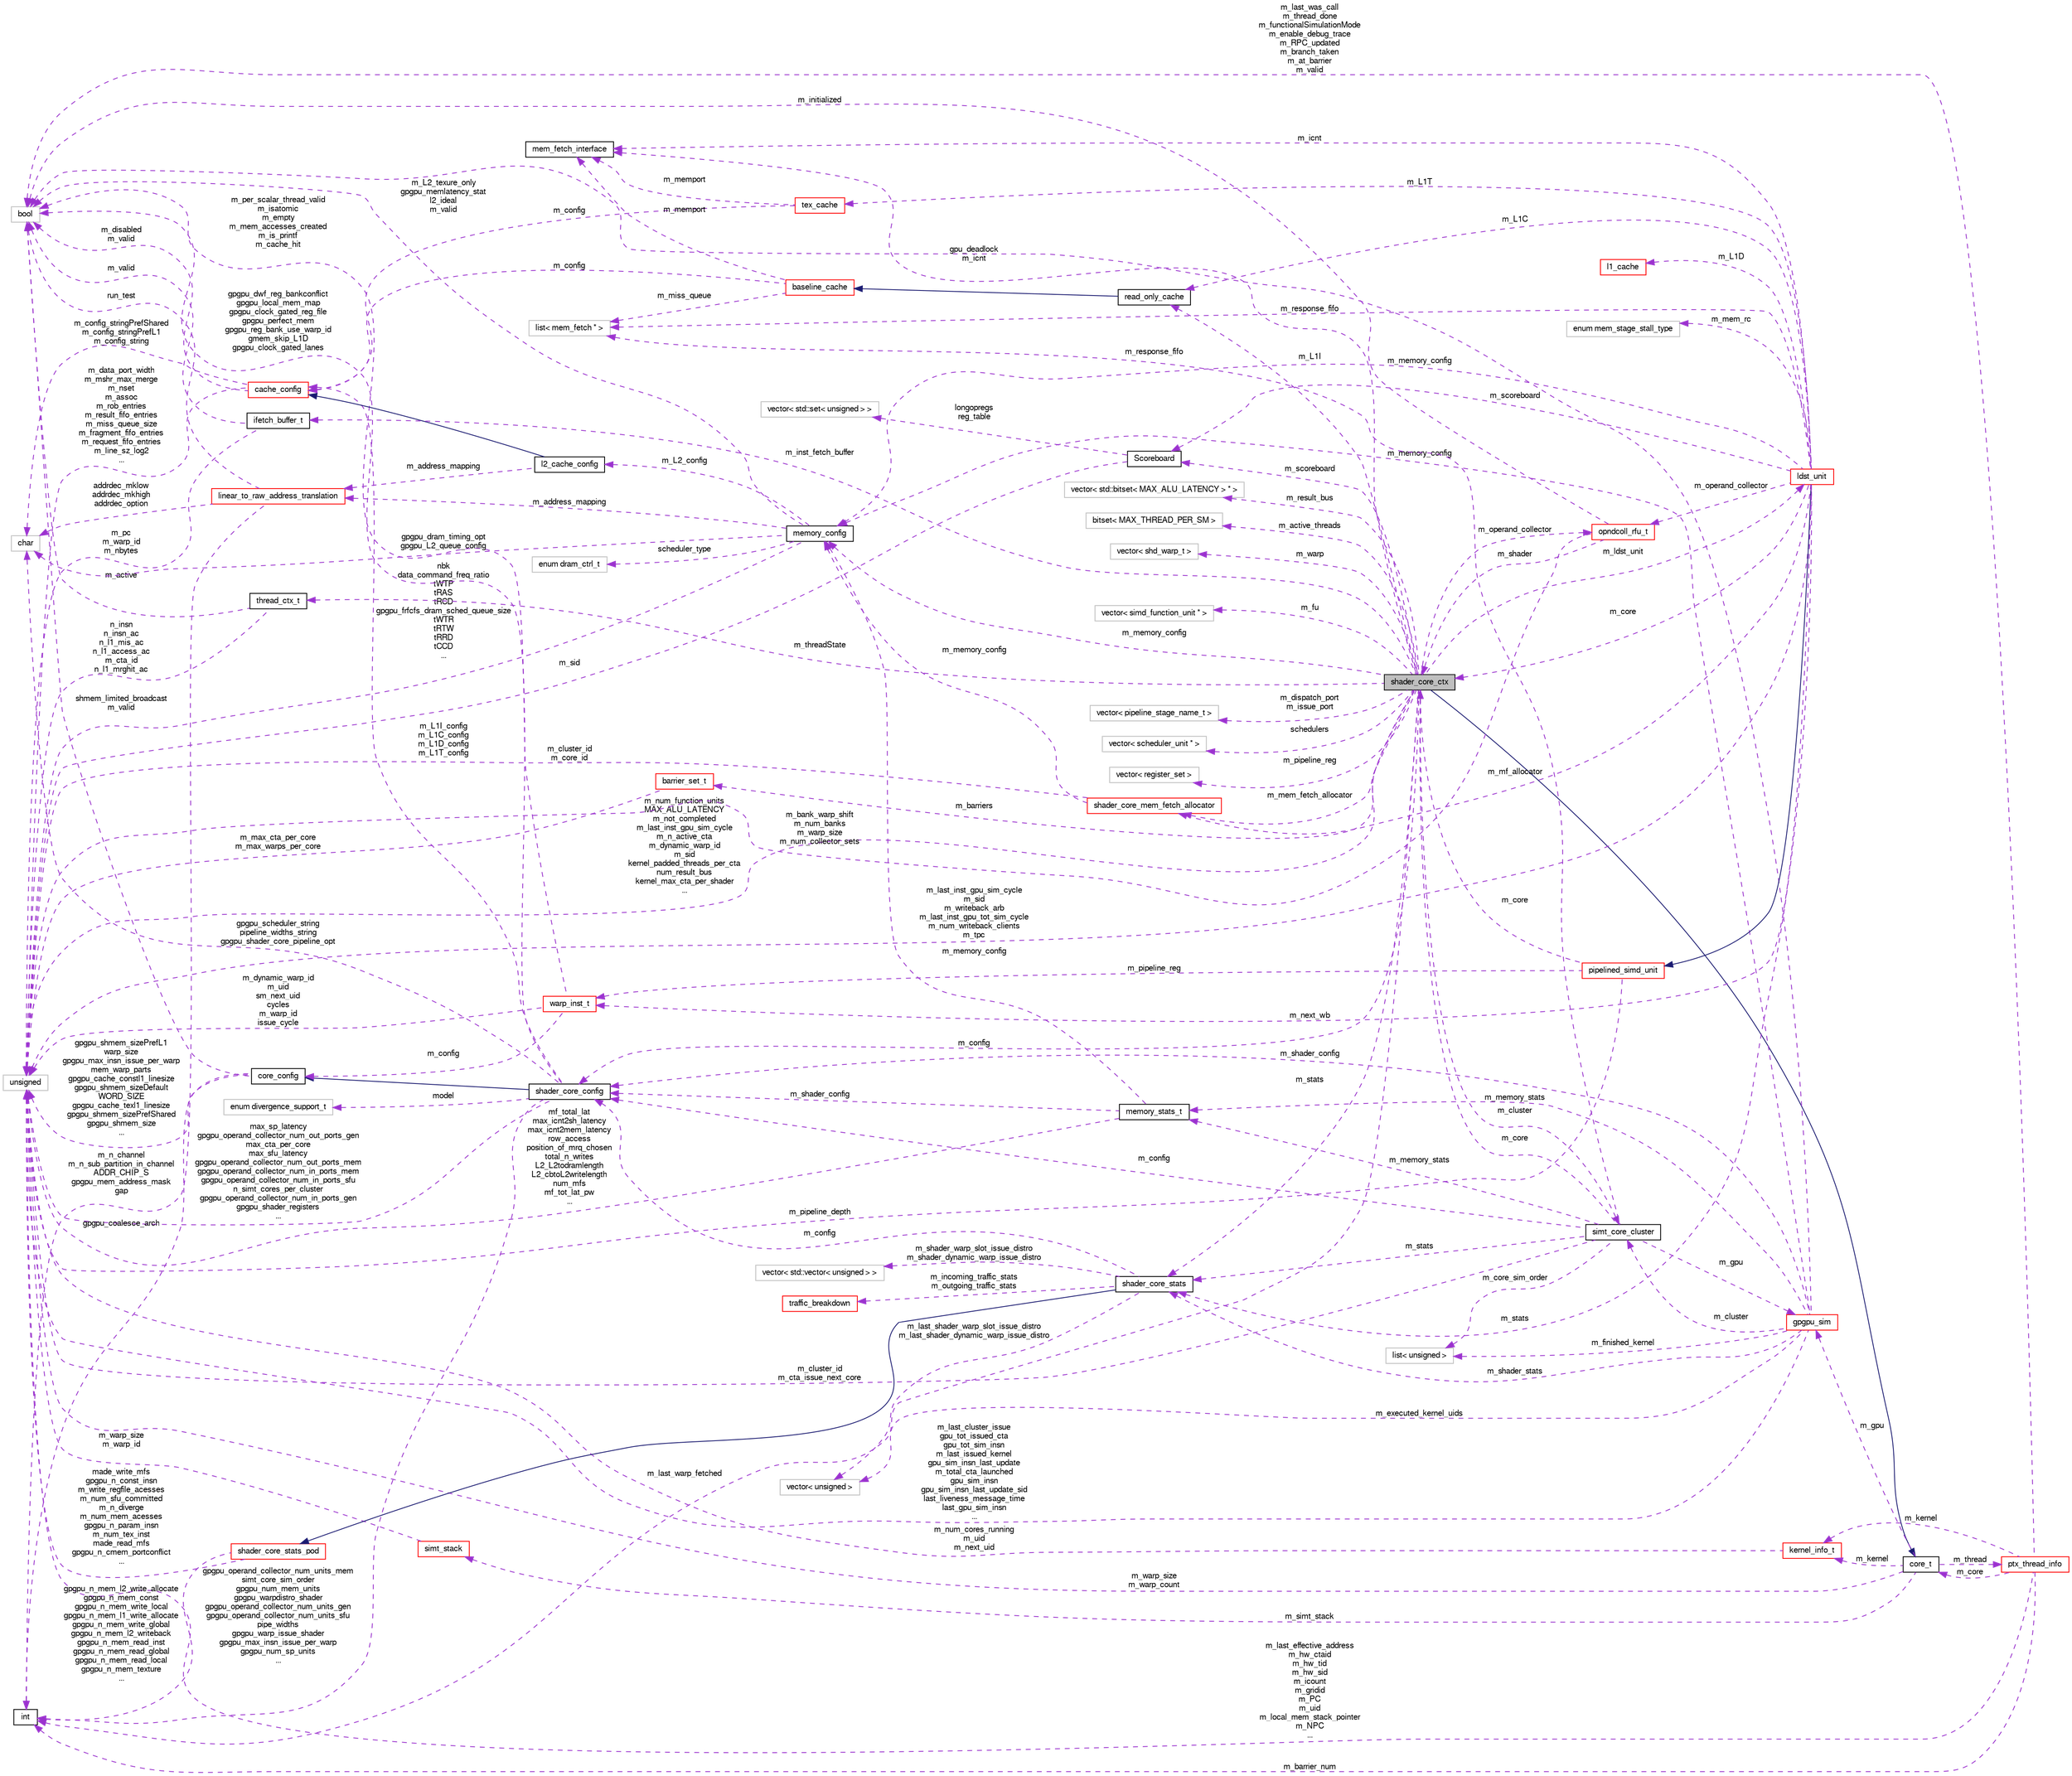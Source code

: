 digraph G
{
  bgcolor="transparent";
  edge [fontname="FreeSans",fontsize="10",labelfontname="FreeSans",labelfontsize="10"];
  node [fontname="FreeSans",fontsize="10",shape=record];
  rankdir=LR;
  Node1 [label="shader_core_ctx",height=0.2,width=0.4,color="black", fillcolor="grey75", style="filled" fontcolor="black"];
  Node2 -> Node1 [dir=back,color="midnightblue",fontsize="10",style="solid",fontname="FreeSans"];
  Node2 [label="core_t",height=0.2,width=0.4,color="black",URL="$classcore__t.html"];
  Node3 -> Node2 [dir=back,color="darkorchid3",fontsize="10",style="dashed",label="m_simt_stack",fontname="FreeSans"];
  Node3 [label="simt_stack",height=0.2,width=0.4,color="red",URL="$classsimt__stack.html"];
  Node4 -> Node3 [dir=back,color="darkorchid3",fontsize="10",style="dashed",label="m_warp_size\nm_warp_id",fontname="FreeSans"];
  Node4 [label="unsigned",height=0.2,width=0.4,color="grey75"];
  Node5 -> Node2 [dir=back,color="darkorchid3",fontsize="10",style="dashed",label="m_gpu",fontname="FreeSans"];
  Node5 [label="gpgpu_sim",height=0.2,width=0.4,color="red",URL="$classgpgpu__sim.html"];
  Node6 -> Node5 [dir=back,color="darkorchid3",fontsize="10",style="dashed",label="m_shader_config",fontname="FreeSans"];
  Node6 [label="shader_core_config",height=0.2,width=0.4,color="black",URL="$structshader__core__config.html"];
  Node7 -> Node6 [dir=back,color="midnightblue",fontsize="10",style="solid",fontname="FreeSans"];
  Node7 [label="core_config",height=0.2,width=0.4,color="black",URL="$structcore__config.html"];
  Node8 -> Node7 [dir=back,color="darkorchid3",fontsize="10",style="dashed",label="gpgpu_coalesce_arch",fontname="FreeSans"];
  Node8 [label="int",height=0.2,width=0.4,color="black",URL="$classint.html"];
  Node9 -> Node7 [dir=back,color="darkorchid3",fontsize="10",style="dashed",label="shmem_limited_broadcast\nm_valid",fontname="FreeSans"];
  Node9 [label="bool",height=0.2,width=0.4,color="grey75"];
  Node4 -> Node7 [dir=back,color="darkorchid3",fontsize="10",style="dashed",label="gpgpu_shmem_sizePrefL1\nwarp_size\ngpgpu_max_insn_issue_per_warp\nmem_warp_parts\ngpgpu_cache_constl1_linesize\ngpgpu_shmem_sizeDefault\nWORD_SIZE\ngpgpu_cache_texl1_linesize\ngpgpu_shmem_sizePrefShared\ngpgpu_shmem_size\n...",fontname="FreeSans"];
  Node10 -> Node6 [dir=back,color="darkorchid3",fontsize="10",style="dashed",label="gpgpu_scheduler_string\npipeline_widths_string\ngpgpu_shader_core_pipeline_opt",fontname="FreeSans"];
  Node10 [label="char",height=0.2,width=0.4,color="grey75"];
  Node11 -> Node6 [dir=back,color="darkorchid3",fontsize="10",style="dashed",label="model",fontname="FreeSans"];
  Node11 [label="enum divergence_support_t",height=0.2,width=0.4,color="grey75"];
  Node8 -> Node6 [dir=back,color="darkorchid3",fontsize="10",style="dashed",label="gpgpu_operand_collector_num_units_mem\nsimt_core_sim_order\ngpgpu_num_mem_units\ngpgpu_warpdistro_shader\ngpgpu_operand_collector_num_units_gen\ngpgpu_operand_collector_num_units_sfu\npipe_widths\ngpgpu_warp_issue_shader\ngpgpu_max_insn_issue_per_warp\ngpgpu_num_sp_units\n...",fontname="FreeSans"];
  Node9 -> Node6 [dir=back,color="darkorchid3",fontsize="10",style="dashed",label="gpgpu_dwf_reg_bankconflict\ngpgpu_local_mem_map\ngpgpu_clock_gated_reg_file\ngpgpu_perfect_mem\ngpgpu_reg_bank_use_warp_id\ngmem_skip_L1D\ngpgpu_clock_gated_lanes",fontname="FreeSans"];
  Node12 -> Node6 [dir=back,color="darkorchid3",fontsize="10",style="dashed",label="m_L1I_config\nm_L1C_config\nm_L1D_config\nm_L1T_config",fontname="FreeSans"];
  Node12 [label="cache_config",height=0.2,width=0.4,color="red",URL="$classcache__config.html"];
  Node10 -> Node12 [dir=back,color="darkorchid3",fontsize="10",style="dashed",label="m_config_stringPrefShared\nm_config_stringPrefL1\nm_config_string",fontname="FreeSans"];
  Node9 -> Node12 [dir=back,color="darkorchid3",fontsize="10",style="dashed",label="m_disabled\nm_valid",fontname="FreeSans"];
  Node4 -> Node12 [dir=back,color="darkorchid3",fontsize="10",style="dashed",label="m_data_port_width\nm_mshr_max_merge\nm_nset\nm_assoc\nm_rob_entries\nm_result_fifo_entries\nm_miss_queue_size\nm_fragment_fifo_entries\nm_request_fifo_entries\nm_line_sz_log2\n...",fontname="FreeSans"];
  Node4 -> Node6 [dir=back,color="darkorchid3",fontsize="10",style="dashed",label="max_sp_latency\ngpgpu_operand_collector_num_out_ports_gen\nmax_cta_per_core\nmax_sfu_latency\ngpgpu_operand_collector_num_out_ports_mem\ngpgpu_operand_collector_num_in_ports_mem\ngpgpu_operand_collector_num_in_ports_sfu\nn_simt_cores_per_cluster\ngpgpu_operand_collector_num_in_ports_gen\ngpgpu_shader_registers\n...",fontname="FreeSans"];
  Node13 -> Node5 [dir=back,color="darkorchid3",fontsize="10",style="dashed",label="m_cluster",fontname="FreeSans"];
  Node13 [label="simt_core_cluster",height=0.2,width=0.4,color="black",URL="$classsimt__core__cluster.html"];
  Node6 -> Node13 [dir=back,color="darkorchid3",fontsize="10",style="dashed",label="m_config",fontname="FreeSans"];
  Node14 -> Node13 [dir=back,color="darkorchid3",fontsize="10",style="dashed",label="m_stats",fontname="FreeSans"];
  Node14 [label="shader_core_stats",height=0.2,width=0.4,color="black",URL="$classshader__core__stats.html"];
  Node15 -> Node14 [dir=back,color="midnightblue",fontsize="10",style="solid",fontname="FreeSans"];
  Node15 [label="shader_core_stats_pod",height=0.2,width=0.4,color="red",URL="$structshader__core__stats__pod.html"];
  Node8 -> Node15 [dir=back,color="darkorchid3",fontsize="10",style="dashed",label="gpgpu_n_mem_l2_write_allocate\ngpgpu_n_mem_const\ngpgpu_n_mem_write_local\ngpgpu_n_mem_l1_write_allocate\ngpgpu_n_mem_write_global\ngpgpu_n_mem_l2_writeback\ngpgpu_n_mem_read_inst\ngpgpu_n_mem_read_global\ngpgpu_n_mem_read_local\ngpgpu_n_mem_texture\n...",fontname="FreeSans"];
  Node4 -> Node15 [dir=back,color="darkorchid3",fontsize="10",style="dashed",label="made_write_mfs\ngpgpu_n_const_insn\nm_write_regfile_acesses\nm_num_sfu_committed\nm_n_diverge\nm_num_mem_acesses\ngpgpu_n_param_insn\nm_num_tex_inst\nmade_read_mfs\ngpgpu_n_cmem_portconflict\n...",fontname="FreeSans"];
  Node16 -> Node14 [dir=back,color="darkorchid3",fontsize="10",style="dashed",label="m_incoming_traffic_stats\nm_outgoing_traffic_stats",fontname="FreeSans"];
  Node16 [label="traffic_breakdown",height=0.2,width=0.4,color="red",URL="$classtraffic__breakdown.html"];
  Node6 -> Node14 [dir=back,color="darkorchid3",fontsize="10",style="dashed",label="m_config",fontname="FreeSans"];
  Node17 -> Node14 [dir=back,color="darkorchid3",fontsize="10",style="dashed",label="m_last_shader_warp_slot_issue_distro\nm_last_shader_dynamic_warp_issue_distro",fontname="FreeSans"];
  Node17 [label="vector\< unsigned \>",height=0.2,width=0.4,color="grey75"];
  Node18 -> Node14 [dir=back,color="darkorchid3",fontsize="10",style="dashed",label="m_shader_warp_slot_issue_distro\nm_shader_dynamic_warp_issue_distro",fontname="FreeSans"];
  Node18 [label="vector\< std::vector\< unsigned \> \>",height=0.2,width=0.4,color="grey75"];
  Node19 -> Node13 [dir=back,color="darkorchid3",fontsize="10",style="dashed",label="m_memory_stats",fontname="FreeSans"];
  Node19 [label="memory_stats_t",height=0.2,width=0.4,color="black",URL="$classmemory__stats__t.html"];
  Node6 -> Node19 [dir=back,color="darkorchid3",fontsize="10",style="dashed",label="m_shader_config",fontname="FreeSans"];
  Node20 -> Node19 [dir=back,color="darkorchid3",fontsize="10",style="dashed",label="m_memory_config",fontname="FreeSans"];
  Node20 [label="memory_config",height=0.2,width=0.4,color="black",URL="$structmemory__config.html"];
  Node21 -> Node20 [dir=back,color="darkorchid3",fontsize="10",style="dashed",label="scheduler_type",fontname="FreeSans"];
  Node21 [label="enum dram_ctrl_t",height=0.2,width=0.4,color="grey75"];
  Node10 -> Node20 [dir=back,color="darkorchid3",fontsize="10",style="dashed",label="gpgpu_dram_timing_opt\ngpgpu_L2_queue_config",fontname="FreeSans"];
  Node9 -> Node20 [dir=back,color="darkorchid3",fontsize="10",style="dashed",label="m_L2_texure_only\ngpgpu_memlatency_stat\nl2_ideal\nm_valid",fontname="FreeSans"];
  Node4 -> Node20 [dir=back,color="darkorchid3",fontsize="10",style="dashed",label="nbk\ndata_command_freq_ratio\ntWTP\ntRAS\ntRCD\ngpgpu_frfcfs_dram_sched_queue_size\ntWTR\ntRTW\ntRRD\ntCCD\n...",fontname="FreeSans"];
  Node22 -> Node20 [dir=back,color="darkorchid3",fontsize="10",style="dashed",label="m_address_mapping",fontname="FreeSans"];
  Node22 [label="linear_to_raw_address_translation",height=0.2,width=0.4,color="red",URL="$classlinear__to__raw__address__translation.html"];
  Node10 -> Node22 [dir=back,color="darkorchid3",fontsize="10",style="dashed",label="addrdec_mklow\naddrdec_mkhigh\naddrdec_option",fontname="FreeSans"];
  Node8 -> Node22 [dir=back,color="darkorchid3",fontsize="10",style="dashed",label="m_n_channel\nm_n_sub_partition_in_channel\nADDR_CHIP_S\ngpgpu_mem_address_mask\ngap",fontname="FreeSans"];
  Node9 -> Node22 [dir=back,color="darkorchid3",fontsize="10",style="dashed",label="run_test",fontname="FreeSans"];
  Node23 -> Node20 [dir=back,color="darkorchid3",fontsize="10",style="dashed",label="m_L2_config",fontname="FreeSans"];
  Node23 [label="l2_cache_config",height=0.2,width=0.4,color="black",URL="$classl2__cache__config.html"];
  Node12 -> Node23 [dir=back,color="midnightblue",fontsize="10",style="solid",fontname="FreeSans"];
  Node22 -> Node23 [dir=back,color="darkorchid3",fontsize="10",style="dashed",label="m_address_mapping",fontname="FreeSans"];
  Node4 -> Node19 [dir=back,color="darkorchid3",fontsize="10",style="dashed",label="mf_total_lat\nmax_icnt2sh_latency\nmax_icnt2mem_latency\nrow_access\nposition_of_mrq_chosen\ntotal_n_writes\nL2_L2todramlength\nL2_cbtoL2writelength\nnum_mfs\nmf_tot_lat_pw\n...",fontname="FreeSans"];
  Node24 -> Node13 [dir=back,color="darkorchid3",fontsize="10",style="dashed",label="m_core_sim_order",fontname="FreeSans"];
  Node24 [label="list\< unsigned \>",height=0.2,width=0.4,color="grey75"];
  Node5 -> Node13 [dir=back,color="darkorchid3",fontsize="10",style="dashed",label="m_gpu",fontname="FreeSans"];
  Node25 -> Node13 [dir=back,color="darkorchid3",fontsize="10",style="dashed",label="m_response_fifo",fontname="FreeSans"];
  Node25 [label="list\< mem_fetch * \>",height=0.2,width=0.4,color="grey75"];
  Node1 -> Node13 [dir=back,color="darkorchid3",fontsize="10",style="dashed",label="m_core",fontname="FreeSans"];
  Node4 -> Node13 [dir=back,color="darkorchid3",fontsize="10",style="dashed",label="m_cluster_id\nm_cta_issue_next_core",fontname="FreeSans"];
  Node17 -> Node5 [dir=back,color="darkorchid3",fontsize="10",style="dashed",label="m_executed_kernel_uids",fontname="FreeSans"];
  Node14 -> Node5 [dir=back,color="darkorchid3",fontsize="10",style="dashed",label="m_shader_stats",fontname="FreeSans"];
  Node20 -> Node5 [dir=back,color="darkorchid3",fontsize="10",style="dashed",label="m_memory_config",fontname="FreeSans"];
  Node19 -> Node5 [dir=back,color="darkorchid3",fontsize="10",style="dashed",label="m_memory_stats",fontname="FreeSans"];
  Node9 -> Node5 [dir=back,color="darkorchid3",fontsize="10",style="dashed",label="gpu_deadlock",fontname="FreeSans"];
  Node24 -> Node5 [dir=back,color="darkorchid3",fontsize="10",style="dashed",label="m_finished_kernel",fontname="FreeSans"];
  Node4 -> Node5 [dir=back,color="darkorchid3",fontsize="10",style="dashed",label="m_last_cluster_issue\ngpu_tot_issued_cta\ngpu_tot_sim_insn\nm_last_issued_kernel\ngpu_sim_insn_last_update\nm_total_cta_launched\ngpu_sim_insn\ngpu_sim_insn_last_update_sid\nlast_liveness_message_time\nlast_gpu_sim_insn\n...",fontname="FreeSans"];
  Node4 -> Node2 [dir=back,color="darkorchid3",fontsize="10",style="dashed",label="m_warp_size\nm_warp_count",fontname="FreeSans"];
  Node26 -> Node2 [dir=back,color="darkorchid3",fontsize="10",style="dashed",label="m_thread",fontname="FreeSans"];
  Node26 [label="ptx_thread_info",height=0.2,width=0.4,color="red",URL="$classptx__thread__info.html"];
  Node2 -> Node26 [dir=back,color="darkorchid3",fontsize="10",style="dashed",label="m_core",fontname="FreeSans"];
  Node8 -> Node26 [dir=back,color="darkorchid3",fontsize="10",style="dashed",label="m_barrier_num",fontname="FreeSans"];
  Node9 -> Node26 [dir=back,color="darkorchid3",fontsize="10",style="dashed",label="m_last_was_call\nm_thread_done\nm_functionalSimulationMode\nm_enable_debug_trace\nm_RPC_updated\nm_branch_taken\nm_at_barrier\nm_valid",fontname="FreeSans"];
  Node4 -> Node26 [dir=back,color="darkorchid3",fontsize="10",style="dashed",label="m_last_effective_address\nm_hw_ctaid\nm_hw_tid\nm_hw_sid\nm_icount\nm_gridid\nm_PC\nm_uid\nm_local_mem_stack_pointer\nm_NPC\n...",fontname="FreeSans"];
  Node27 -> Node26 [dir=back,color="darkorchid3",fontsize="10",style="dashed",label="m_kernel",fontname="FreeSans"];
  Node27 [label="kernel_info_t",height=0.2,width=0.4,color="red",URL="$classkernel__info__t.html"];
  Node4 -> Node27 [dir=back,color="darkorchid3",fontsize="10",style="dashed",label="m_num_cores_running\nm_uid\nm_next_uid",fontname="FreeSans"];
  Node27 -> Node2 [dir=back,color="darkorchid3",fontsize="10",style="dashed",label="m_kernel",fontname="FreeSans"];
  Node13 -> Node1 [dir=back,color="darkorchid3",fontsize="10",style="dashed",label="m_cluster",fontname="FreeSans"];
  Node6 -> Node1 [dir=back,color="darkorchid3",fontsize="10",style="dashed",label="m_config",fontname="FreeSans"];
  Node28 -> Node1 [dir=back,color="darkorchid3",fontsize="10",style="dashed",label="m_inst_fetch_buffer",fontname="FreeSans"];
  Node28 [label="ifetch_buffer_t",height=0.2,width=0.4,color="black",URL="$structifetch__buffer__t.html"];
  Node9 -> Node28 [dir=back,color="darkorchid3",fontsize="10",style="dashed",label="m_valid",fontname="FreeSans"];
  Node4 -> Node28 [dir=back,color="darkorchid3",fontsize="10",style="dashed",label="m_pc\nm_warp_id\nm_nbytes",fontname="FreeSans"];
  Node29 -> Node1 [dir=back,color="darkorchid3",fontsize="10",style="dashed",label="m_warp",fontname="FreeSans"];
  Node29 [label="vector\< shd_warp_t \>",height=0.2,width=0.4,color="grey75"];
  Node30 -> Node1 [dir=back,color="darkorchid3",fontsize="10",style="dashed",label="m_icnt",fontname="FreeSans"];
  Node30 [label="mem_fetch_interface",height=0.2,width=0.4,color="black",URL="$classmem__fetch__interface.html"];
  Node14 -> Node1 [dir=back,color="darkorchid3",fontsize="10",style="dashed",label="m_stats",fontname="FreeSans"];
  Node20 -> Node1 [dir=back,color="darkorchid3",fontsize="10",style="dashed",label="m_memory_config",fontname="FreeSans"];
  Node31 -> Node1 [dir=back,color="darkorchid3",fontsize="10",style="dashed",label="m_scoreboard",fontname="FreeSans"];
  Node31 [label="Scoreboard",height=0.2,width=0.4,color="black",URL="$classScoreboard.html"];
  Node32 -> Node31 [dir=back,color="darkorchid3",fontsize="10",style="dashed",label="longopregs\nreg_table",fontname="FreeSans"];
  Node32 [label="vector\< std::set\< unsigned \> \>",height=0.2,width=0.4,color="grey75"];
  Node4 -> Node31 [dir=back,color="darkorchid3",fontsize="10",style="dashed",label="m_sid",fontname="FreeSans"];
  Node33 -> Node1 [dir=back,color="darkorchid3",fontsize="10",style="dashed",label="m_fu",fontname="FreeSans"];
  Node33 [label="vector\< simd_function_unit * \>",height=0.2,width=0.4,color="grey75"];
  Node34 -> Node1 [dir=back,color="darkorchid3",fontsize="10",style="dashed",label="m_dispatch_port\nm_issue_port",fontname="FreeSans"];
  Node34 [label="vector\< pipeline_stage_name_t \>",height=0.2,width=0.4,color="grey75"];
  Node8 -> Node1 [dir=back,color="darkorchid3",fontsize="10",style="dashed",label="m_last_warp_fetched",fontname="FreeSans"];
  Node35 -> Node1 [dir=back,color="darkorchid3",fontsize="10",style="dashed",label="m_L1I",fontname="FreeSans"];
  Node35 [label="read_only_cache",height=0.2,width=0.4,color="black",URL="$classread__only__cache.html",tooltip="Read only cache."];
  Node36 -> Node35 [dir=back,color="midnightblue",fontsize="10",style="solid",fontname="FreeSans"];
  Node36 [label="baseline_cache",height=0.2,width=0.4,color="red",URL="$classbaseline__cache.html"];
  Node30 -> Node36 [dir=back,color="darkorchid3",fontsize="10",style="dashed",label="m_memport",fontname="FreeSans"];
  Node25 -> Node36 [dir=back,color="darkorchid3",fontsize="10",style="dashed",label="m_miss_queue",fontname="FreeSans"];
  Node12 -> Node36 [dir=back,color="darkorchid3",fontsize="10",style="dashed",label="m_config",fontname="FreeSans"];
  Node37 -> Node1 [dir=back,color="darkorchid3",fontsize="10",style="dashed",label="m_ldst_unit",fontname="FreeSans"];
  Node37 [label="ldst_unit",height=0.2,width=0.4,color="red",URL="$classldst__unit.html"];
  Node38 -> Node37 [dir=back,color="midnightblue",fontsize="10",style="solid",fontname="FreeSans"];
  Node38 [label="pipelined_simd_unit",height=0.2,width=0.4,color="red",URL="$classpipelined__simd__unit.html"];
  Node39 -> Node38 [dir=back,color="darkorchid3",fontsize="10",style="dashed",label="m_pipeline_reg",fontname="FreeSans"];
  Node39 [label="warp_inst_t",height=0.2,width=0.4,color="red",URL="$classwarp__inst__t.html"];
  Node7 -> Node39 [dir=back,color="darkorchid3",fontsize="10",style="dashed",label="m_config",fontname="FreeSans"];
  Node9 -> Node39 [dir=back,color="darkorchid3",fontsize="10",style="dashed",label="m_per_scalar_thread_valid\nm_isatomic\nm_empty\nm_mem_accesses_created\nm_is_printf\nm_cache_hit",fontname="FreeSans"];
  Node4 -> Node39 [dir=back,color="darkorchid3",fontsize="10",style="dashed",label="m_dynamic_warp_id\nm_uid\nsm_next_uid\ncycles\nm_warp_id\nissue_cycle",fontname="FreeSans"];
  Node1 -> Node38 [dir=back,color="darkorchid3",fontsize="10",style="dashed",label="m_core",fontname="FreeSans"];
  Node4 -> Node38 [dir=back,color="darkorchid3",fontsize="10",style="dashed",label="m_pipeline_depth",fontname="FreeSans"];
  Node40 -> Node37 [dir=back,color="darkorchid3",fontsize="10",style="dashed",label="m_L1D",fontname="FreeSans"];
  Node40 [label="l1_cache",height=0.2,width=0.4,color="red",URL="$classl1__cache.html"];
  Node14 -> Node37 [dir=back,color="darkorchid3",fontsize="10",style="dashed",label="m_stats",fontname="FreeSans"];
  Node39 -> Node37 [dir=back,color="darkorchid3",fontsize="10",style="dashed",label="m_next_wb",fontname="FreeSans"];
  Node41 -> Node37 [dir=back,color="darkorchid3",fontsize="10",style="dashed",label="m_L1T",fontname="FreeSans"];
  Node41 [label="tex_cache",height=0.2,width=0.4,color="red",URL="$classtex__cache.html"];
  Node30 -> Node41 [dir=back,color="darkorchid3",fontsize="10",style="dashed",label="m_memport",fontname="FreeSans"];
  Node12 -> Node41 [dir=back,color="darkorchid3",fontsize="10",style="dashed",label="m_config",fontname="FreeSans"];
  Node30 -> Node37 [dir=back,color="darkorchid3",fontsize="10",style="dashed",label="m_icnt",fontname="FreeSans"];
  Node20 -> Node37 [dir=back,color="darkorchid3",fontsize="10",style="dashed",label="m_memory_config",fontname="FreeSans"];
  Node42 -> Node37 [dir=back,color="darkorchid3",fontsize="10",style="dashed",label="m_mem_rc",fontname="FreeSans"];
  Node42 [label="enum mem_stage_stall_type",height=0.2,width=0.4,color="grey75"];
  Node31 -> Node37 [dir=back,color="darkorchid3",fontsize="10",style="dashed",label="m_scoreboard",fontname="FreeSans"];
  Node35 -> Node37 [dir=back,color="darkorchid3",fontsize="10",style="dashed",label="m_L1C",fontname="FreeSans"];
  Node43 -> Node37 [dir=back,color="darkorchid3",fontsize="10",style="dashed",label="m_mf_allocator",fontname="FreeSans"];
  Node43 [label="shader_core_mem_fetch_allocator",height=0.2,width=0.4,color="red",URL="$classshader__core__mem__fetch__allocator.html"];
  Node20 -> Node43 [dir=back,color="darkorchid3",fontsize="10",style="dashed",label="m_memory_config",fontname="FreeSans"];
  Node4 -> Node43 [dir=back,color="darkorchid3",fontsize="10",style="dashed",label="m_cluster_id\nm_core_id",fontname="FreeSans"];
  Node44 -> Node37 [dir=back,color="darkorchid3",fontsize="10",style="dashed",label="m_operand_collector",fontname="FreeSans"];
  Node44 [label="opndcoll_rfu_t",height=0.2,width=0.4,color="red",URL="$classopndcoll__rfu__t.html"];
  Node9 -> Node44 [dir=back,color="darkorchid3",fontsize="10",style="dashed",label="m_initialized",fontname="FreeSans"];
  Node1 -> Node44 [dir=back,color="darkorchid3",fontsize="10",style="dashed",label="m_shader",fontname="FreeSans"];
  Node4 -> Node44 [dir=back,color="darkorchid3",fontsize="10",style="dashed",label="m_bank_warp_shift\nm_num_banks\nm_warp_size\nm_num_collector_sets",fontname="FreeSans"];
  Node25 -> Node37 [dir=back,color="darkorchid3",fontsize="10",style="dashed",label="m_response_fifo",fontname="FreeSans"];
  Node1 -> Node37 [dir=back,color="darkorchid3",fontsize="10",style="dashed",label="m_core",fontname="FreeSans"];
  Node4 -> Node37 [dir=back,color="darkorchid3",fontsize="10",style="dashed",label="m_last_inst_gpu_sim_cycle\nm_sid\nm_writeback_arb\nm_last_inst_gpu_tot_sim_cycle\nm_num_writeback_clients\nm_tpc",fontname="FreeSans"];
  Node45 -> Node1 [dir=back,color="darkorchid3",fontsize="10",style="dashed",label="schedulers",fontname="FreeSans"];
  Node45 [label="vector\< scheduler_unit * \>",height=0.2,width=0.4,color="grey75"];
  Node43 -> Node1 [dir=back,color="darkorchid3",fontsize="10",style="dashed",label="m_mem_fetch_allocator",fontname="FreeSans"];
  Node44 -> Node1 [dir=back,color="darkorchid3",fontsize="10",style="dashed",label="m_operand_collector",fontname="FreeSans"];
  Node46 -> Node1 [dir=back,color="darkorchid3",fontsize="10",style="dashed",label="m_threadState",fontname="FreeSans"];
  Node46 [label="thread_ctx_t",height=0.2,width=0.4,color="black",URL="$classthread__ctx__t.html"];
  Node9 -> Node46 [dir=back,color="darkorchid3",fontsize="10",style="dashed",label="m_active",fontname="FreeSans"];
  Node4 -> Node46 [dir=back,color="darkorchid3",fontsize="10",style="dashed",label="n_insn\nn_insn_ac\nn_l1_mis_ac\nn_l1_access_ac\nm_cta_id\nn_l1_mrghit_ac",fontname="FreeSans"];
  Node47 -> Node1 [dir=back,color="darkorchid3",fontsize="10",style="dashed",label="m_pipeline_reg",fontname="FreeSans"];
  Node47 [label="vector\< register_set \>",height=0.2,width=0.4,color="grey75"];
  Node48 -> Node1 [dir=back,color="darkorchid3",fontsize="10",style="dashed",label="m_barriers",fontname="FreeSans"];
  Node48 [label="barrier_set_t",height=0.2,width=0.4,color="red",URL="$classbarrier__set__t.html"];
  Node4 -> Node48 [dir=back,color="darkorchid3",fontsize="10",style="dashed",label="m_max_cta_per_core\nm_max_warps_per_core",fontname="FreeSans"];
  Node4 -> Node1 [dir=back,color="darkorchid3",fontsize="10",style="dashed",label="m_num_function_units\nMAX_ALU_LATENCY\nm_not_completed\nm_last_inst_gpu_sim_cycle\nm_n_active_cta\nm_dynamic_warp_id\nm_sid\nkernel_padded_threads_per_cta\nnum_result_bus\nkernel_max_cta_per_shader\n...",fontname="FreeSans"];
  Node49 -> Node1 [dir=back,color="darkorchid3",fontsize="10",style="dashed",label="m_result_bus",fontname="FreeSans"];
  Node49 [label="vector\< std::bitset\< MAX_ALU_LATENCY \> * \>",height=0.2,width=0.4,color="grey75"];
  Node50 -> Node1 [dir=back,color="darkorchid3",fontsize="10",style="dashed",label="m_active_threads",fontname="FreeSans"];
  Node50 [label="bitset\< MAX_THREAD_PER_SM \>",height=0.2,width=0.4,color="grey75"];
}
